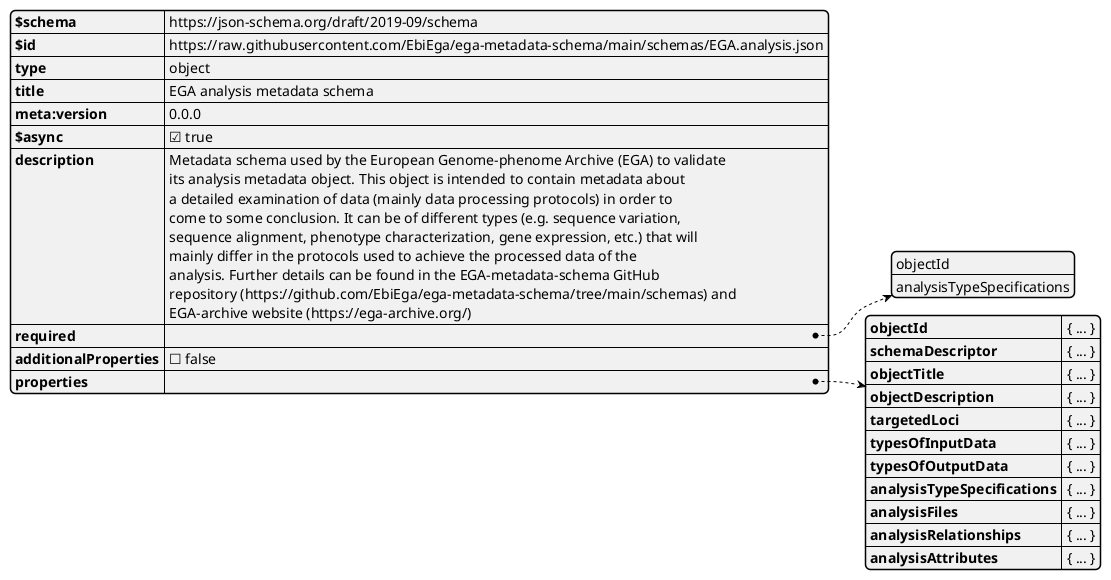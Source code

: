 @startjson

{
    "$schema": "https://json-schema.org/draft/2019-09/schema",
    "$id": "https://raw.githubusercontent.com/EbiEga/ega-metadata-schema/main/schemas/EGA.analysis.json",
    "type": "object",
    "title": "EGA analysis metadata schema",
    "meta:version": "0.0.0",
    "$async": true,
    "description": "Metadata schema used by the European Genome-phenome Archive (EGA) to validate \\nits analysis metadata object. This object is intended to contain metadata about \\na detailed examination of data (mainly data processing protocols) in order to \\ncome to some conclusion. It can be of different types (e.g. sequence variation, \\nsequence alignment, phenotype characterization, gene expression, etc.) that will \\nmainly differ in the protocols used to achieve the processed data of the \\nanalysis. Further details can be found in the EGA-metadata-schema GitHub \\nrepository (https://github.com/EbiEga/ega-metadata-schema/tree/main/schemas) and \\nEGA-archive website (https://ega-archive.org/)",
    "required": [
        "objectId",
        "analysisTypeSpecifications"
    ],
    "additionalProperties": false,
    "properties": {
        "objectId": "{ ... }",
        "schemaDescriptor": "{ ... }",
        "objectTitle": "{ ... }",
        "objectDescription": "{ ... }",
        "targetedLoci": "{ ... }",
        "typesOfInputData": "{ ... }",
        "typesOfOutputData": "{ ... }",
        "analysisTypeSpecifications": "{ ... }",
        "analysisFiles": "{ ... }",
        "analysisRelationships": "{ ... }",
        "analysisAttributes": "{ ... }"
    }
}
@endjson